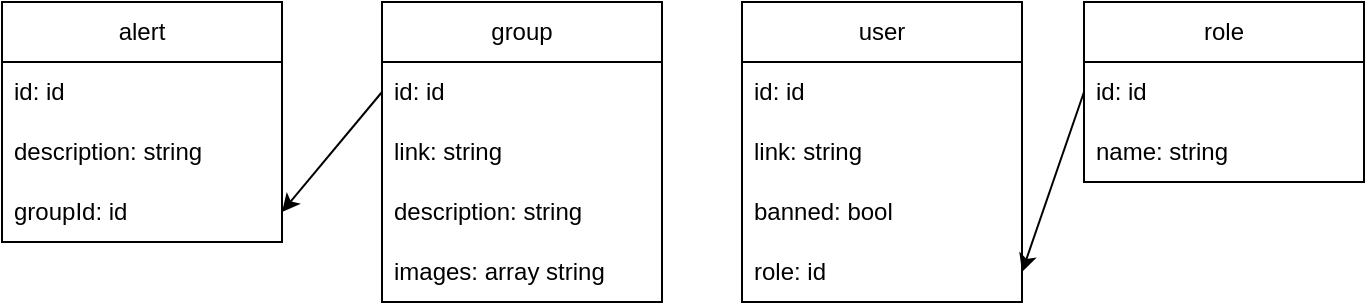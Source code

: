 <mxfile version="24.3.1" type="github">
  <diagram id="C5RBs43oDa-KdzZeNtuy" name="Page-1">
    <mxGraphModel dx="655" dy="777" grid="1" gridSize="10" guides="1" tooltips="1" connect="1" arrows="1" fold="1" page="1" pageScale="1" pageWidth="827" pageHeight="1169" math="0" shadow="0">
      <root>
        <mxCell id="WIyWlLk6GJQsqaUBKTNV-0" />
        <mxCell id="WIyWlLk6GJQsqaUBKTNV-1" parent="WIyWlLk6GJQsqaUBKTNV-0" />
        <mxCell id="KGPHvOAC3UyZa6eWlkSW-0" value="user" style="swimlane;fontStyle=0;childLayout=stackLayout;horizontal=1;startSize=30;horizontalStack=0;resizeParent=1;resizeParentMax=0;resizeLast=0;collapsible=1;marginBottom=0;whiteSpace=wrap;html=1;" vertex="1" parent="WIyWlLk6GJQsqaUBKTNV-1">
          <mxGeometry x="449" y="220" width="140" height="150" as="geometry" />
        </mxCell>
        <mxCell id="KGPHvOAC3UyZa6eWlkSW-1" value="id: id" style="text;strokeColor=none;fillColor=none;align=left;verticalAlign=middle;spacingLeft=4;spacingRight=4;overflow=hidden;points=[[0,0.5],[1,0.5]];portConstraint=eastwest;rotatable=0;whiteSpace=wrap;html=1;" vertex="1" parent="KGPHvOAC3UyZa6eWlkSW-0">
          <mxGeometry y="30" width="140" height="30" as="geometry" />
        </mxCell>
        <mxCell id="KGPHvOAC3UyZa6eWlkSW-2" value="link: string" style="text;strokeColor=none;fillColor=none;align=left;verticalAlign=middle;spacingLeft=4;spacingRight=4;overflow=hidden;points=[[0,0.5],[1,0.5]];portConstraint=eastwest;rotatable=0;whiteSpace=wrap;html=1;" vertex="1" parent="KGPHvOAC3UyZa6eWlkSW-0">
          <mxGeometry y="60" width="140" height="30" as="geometry" />
        </mxCell>
        <mxCell id="KGPHvOAC3UyZa6eWlkSW-17" value="banned: bool" style="text;strokeColor=none;fillColor=none;align=left;verticalAlign=middle;spacingLeft=4;spacingRight=4;overflow=hidden;points=[[0,0.5],[1,0.5]];portConstraint=eastwest;rotatable=0;whiteSpace=wrap;html=1;" vertex="1" parent="KGPHvOAC3UyZa6eWlkSW-0">
          <mxGeometry y="90" width="140" height="30" as="geometry" />
        </mxCell>
        <mxCell id="KGPHvOAC3UyZa6eWlkSW-28" value="role: id" style="text;strokeColor=none;fillColor=none;align=left;verticalAlign=middle;spacingLeft=4;spacingRight=4;overflow=hidden;points=[[0,0.5],[1,0.5]];portConstraint=eastwest;rotatable=0;whiteSpace=wrap;html=1;" vertex="1" parent="KGPHvOAC3UyZa6eWlkSW-0">
          <mxGeometry y="120" width="140" height="30" as="geometry" />
        </mxCell>
        <mxCell id="KGPHvOAC3UyZa6eWlkSW-4" value="group" style="swimlane;fontStyle=0;childLayout=stackLayout;horizontal=1;startSize=30;horizontalStack=0;resizeParent=1;resizeParentMax=0;resizeLast=0;collapsible=1;marginBottom=0;whiteSpace=wrap;html=1;" vertex="1" parent="WIyWlLk6GJQsqaUBKTNV-1">
          <mxGeometry x="269" y="220" width="140" height="150" as="geometry" />
        </mxCell>
        <mxCell id="KGPHvOAC3UyZa6eWlkSW-5" value="id: id" style="text;strokeColor=none;fillColor=none;align=left;verticalAlign=middle;spacingLeft=4;spacingRight=4;overflow=hidden;points=[[0,0.5],[1,0.5]];portConstraint=eastwest;rotatable=0;whiteSpace=wrap;html=1;" vertex="1" parent="KGPHvOAC3UyZa6eWlkSW-4">
          <mxGeometry y="30" width="140" height="30" as="geometry" />
        </mxCell>
        <mxCell id="KGPHvOAC3UyZa6eWlkSW-6" value="link: string" style="text;strokeColor=none;fillColor=none;align=left;verticalAlign=middle;spacingLeft=4;spacingRight=4;overflow=hidden;points=[[0,0.5],[1,0.5]];portConstraint=eastwest;rotatable=0;whiteSpace=wrap;html=1;" vertex="1" parent="KGPHvOAC3UyZa6eWlkSW-4">
          <mxGeometry y="60" width="140" height="30" as="geometry" />
        </mxCell>
        <mxCell id="KGPHvOAC3UyZa6eWlkSW-7" value="description: string" style="text;strokeColor=none;fillColor=none;align=left;verticalAlign=middle;spacingLeft=4;spacingRight=4;overflow=hidden;points=[[0,0.5],[1,0.5]];portConstraint=eastwest;rotatable=0;whiteSpace=wrap;html=1;" vertex="1" parent="KGPHvOAC3UyZa6eWlkSW-4">
          <mxGeometry y="90" width="140" height="30" as="geometry" />
        </mxCell>
        <mxCell id="KGPHvOAC3UyZa6eWlkSW-8" value="images: array string" style="text;strokeColor=none;fillColor=none;align=left;verticalAlign=middle;spacingLeft=4;spacingRight=4;overflow=hidden;points=[[0,0.5],[1,0.5]];portConstraint=eastwest;rotatable=0;whiteSpace=wrap;html=1;" vertex="1" parent="KGPHvOAC3UyZa6eWlkSW-4">
          <mxGeometry y="120" width="140" height="30" as="geometry" />
        </mxCell>
        <mxCell id="KGPHvOAC3UyZa6eWlkSW-19" value="alert" style="swimlane;fontStyle=0;childLayout=stackLayout;horizontal=1;startSize=30;horizontalStack=0;resizeParent=1;resizeParentMax=0;resizeLast=0;collapsible=1;marginBottom=0;whiteSpace=wrap;html=1;" vertex="1" parent="WIyWlLk6GJQsqaUBKTNV-1">
          <mxGeometry x="79" y="220" width="140" height="120" as="geometry" />
        </mxCell>
        <mxCell id="KGPHvOAC3UyZa6eWlkSW-20" value="id: id" style="text;strokeColor=none;fillColor=none;align=left;verticalAlign=middle;spacingLeft=4;spacingRight=4;overflow=hidden;points=[[0,0.5],[1,0.5]];portConstraint=eastwest;rotatable=0;whiteSpace=wrap;html=1;" vertex="1" parent="KGPHvOAC3UyZa6eWlkSW-19">
          <mxGeometry y="30" width="140" height="30" as="geometry" />
        </mxCell>
        <mxCell id="KGPHvOAC3UyZa6eWlkSW-21" value="description: string" style="text;strokeColor=none;fillColor=none;align=left;verticalAlign=middle;spacingLeft=4;spacingRight=4;overflow=hidden;points=[[0,0.5],[1,0.5]];portConstraint=eastwest;rotatable=0;whiteSpace=wrap;html=1;" vertex="1" parent="KGPHvOAC3UyZa6eWlkSW-19">
          <mxGeometry y="60" width="140" height="30" as="geometry" />
        </mxCell>
        <mxCell id="KGPHvOAC3UyZa6eWlkSW-22" value="groupId: id" style="text;strokeColor=none;fillColor=none;align=left;verticalAlign=middle;spacingLeft=4;spacingRight=4;overflow=hidden;points=[[0,0.5],[1,0.5]];portConstraint=eastwest;rotatable=0;whiteSpace=wrap;html=1;" vertex="1" parent="KGPHvOAC3UyZa6eWlkSW-19">
          <mxGeometry y="90" width="140" height="30" as="geometry" />
        </mxCell>
        <mxCell id="KGPHvOAC3UyZa6eWlkSW-27" value="" style="endArrow=classic;html=1;rounded=0;exitX=0;exitY=0.5;exitDx=0;exitDy=0;entryX=1;entryY=0.5;entryDx=0;entryDy=0;" edge="1" parent="WIyWlLk6GJQsqaUBKTNV-1" source="KGPHvOAC3UyZa6eWlkSW-5" target="KGPHvOAC3UyZa6eWlkSW-22">
          <mxGeometry width="50" height="50" relative="1" as="geometry">
            <mxPoint x="319" y="360" as="sourcePoint" />
            <mxPoint x="369" y="310" as="targetPoint" />
          </mxGeometry>
        </mxCell>
        <mxCell id="KGPHvOAC3UyZa6eWlkSW-29" value="role" style="swimlane;fontStyle=0;childLayout=stackLayout;horizontal=1;startSize=30;horizontalStack=0;resizeParent=1;resizeParentMax=0;resizeLast=0;collapsible=1;marginBottom=0;whiteSpace=wrap;html=1;" vertex="1" parent="WIyWlLk6GJQsqaUBKTNV-1">
          <mxGeometry x="620" y="220" width="140" height="90" as="geometry" />
        </mxCell>
        <mxCell id="KGPHvOAC3UyZa6eWlkSW-30" value="id: id" style="text;strokeColor=none;fillColor=none;align=left;verticalAlign=middle;spacingLeft=4;spacingRight=4;overflow=hidden;points=[[0,0.5],[1,0.5]];portConstraint=eastwest;rotatable=0;whiteSpace=wrap;html=1;" vertex="1" parent="KGPHvOAC3UyZa6eWlkSW-29">
          <mxGeometry y="30" width="140" height="30" as="geometry" />
        </mxCell>
        <mxCell id="KGPHvOAC3UyZa6eWlkSW-31" value="name: string" style="text;strokeColor=none;fillColor=none;align=left;verticalAlign=middle;spacingLeft=4;spacingRight=4;overflow=hidden;points=[[0,0.5],[1,0.5]];portConstraint=eastwest;rotatable=0;whiteSpace=wrap;html=1;" vertex="1" parent="KGPHvOAC3UyZa6eWlkSW-29">
          <mxGeometry y="60" width="140" height="30" as="geometry" />
        </mxCell>
        <mxCell id="KGPHvOAC3UyZa6eWlkSW-33" value="" style="endArrow=classic;html=1;rounded=0;exitX=0;exitY=0.5;exitDx=0;exitDy=0;entryX=1;entryY=0.5;entryDx=0;entryDy=0;" edge="1" parent="WIyWlLk6GJQsqaUBKTNV-1" source="KGPHvOAC3UyZa6eWlkSW-30" target="KGPHvOAC3UyZa6eWlkSW-28">
          <mxGeometry width="50" height="50" relative="1" as="geometry">
            <mxPoint x="420" y="360" as="sourcePoint" />
            <mxPoint x="650" y="370" as="targetPoint" />
          </mxGeometry>
        </mxCell>
      </root>
    </mxGraphModel>
  </diagram>
</mxfile>

